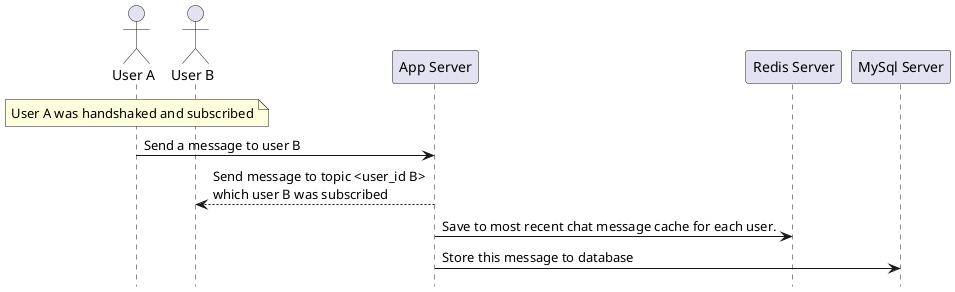 @startuml chatsingle
hide footbox

actor "User A"
actor "User B"

note over "User A": User A was handshaked and subscribed
"User A" -> "App Server": Send a message to user B
"App Server" --> "User B": Send message to topic <user_id B> \nwhich user B was subscribed
"App Server" -> "Redis Server": Save to most recent chat message cache for each user.
"App Server" -> "MySql Server": Store this message to database

@enduml